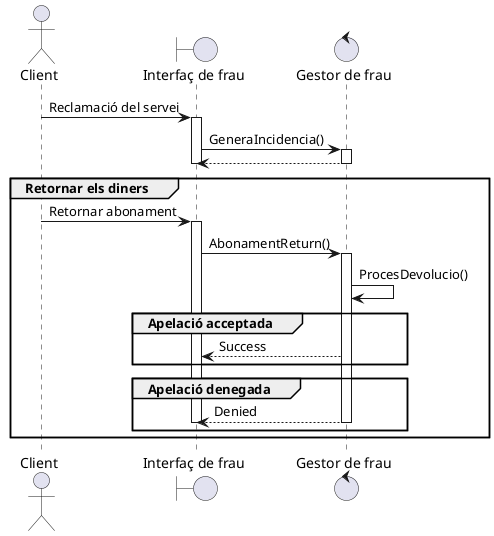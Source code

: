 @startuml

actor "Client" as u
boundary "Interfaç de frau" as a 
control "Gestor de frau" as b

u -> a : Reclamació del servei
activate a
a -> b : GeneraIncidencia()
activate b
b -->a : 
deactivate a
deactivate b

group Retornar els diners
u -> a : Retornar abonament
activate a
a -> b : AbonamentReturn()
activate b 
b -> b : ProcesDevolucio()
group Apelació acceptada
b --> a : Success
end
group Apelació denegada
b --> a : Denied
deactivate b
deactivate a
end
end
@enduml